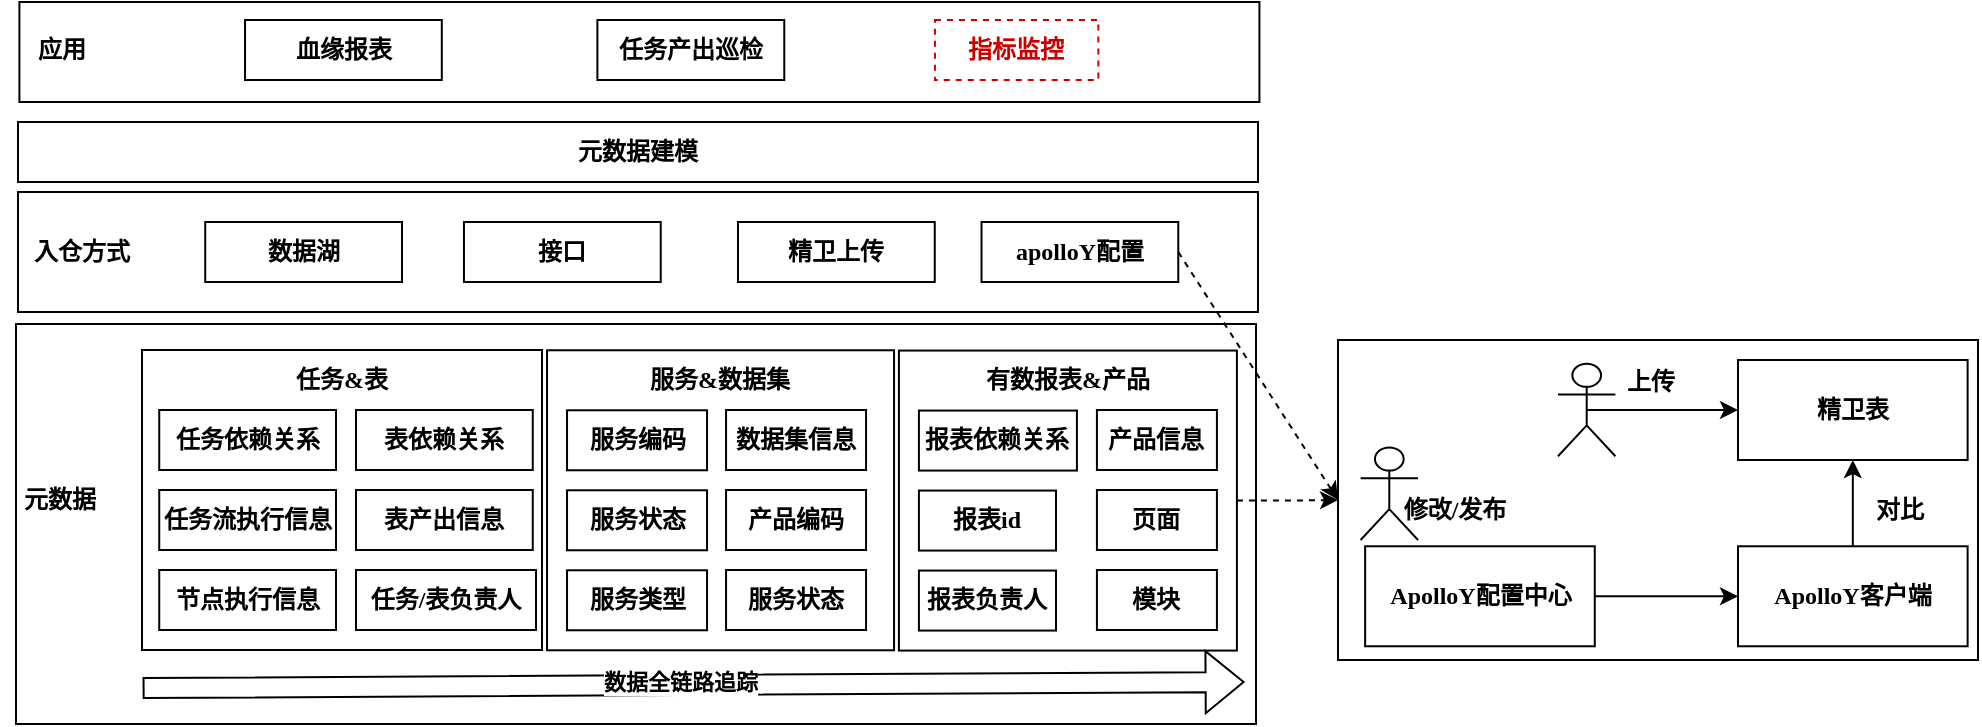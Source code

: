 <mxfile version="22.1.11" type="github">
  <diagram name="第 1 页" id="bkmUAf5GaKLeKeRniAin">
    <mxGraphModel dx="797" dy="1578" grid="1" gridSize="10" guides="1" tooltips="1" connect="1" arrows="1" fold="1" page="1" pageScale="1" pageWidth="827" pageHeight="1169" math="0" shadow="0">
      <root>
        <mxCell id="0" />
        <mxCell id="1" parent="0" />
        <mxCell id="q0xM9G2KaVh3ov2FUy2p-27" value="&lt;h4&gt;&lt;br&gt;&lt;/h4&gt;" style="rounded=0;whiteSpace=wrap;html=1;fontFamily=微软雅黑;" parent="1" vertex="1">
          <mxGeometry x="759" y="141" width="620" height="200" as="geometry" />
        </mxCell>
        <mxCell id="q0xM9G2KaVh3ov2FUy2p-56" value="&lt;h4&gt;&lt;br&gt;&lt;/h4&gt;" style="rounded=0;whiteSpace=wrap;html=1;fontFamily=微软雅黑;" parent="1" vertex="1">
          <mxGeometry x="760.71" y="-20" width="620" height="50" as="geometry" />
        </mxCell>
        <mxCell id="q0xM9G2KaVh3ov2FUy2p-12" value="&lt;h4&gt;血缘报表&lt;/h4&gt;" style="rounded=0;whiteSpace=wrap;html=1;fontFamily=微软雅黑;" parent="1" vertex="1">
          <mxGeometry x="873.52" y="-11" width="98.38" height="30" as="geometry" />
        </mxCell>
        <mxCell id="q0xM9G2KaVh3ov2FUy2p-25" value="&lt;h4&gt;任务产出巡检&lt;/h4&gt;" style="rounded=0;whiteSpace=wrap;html=1;fontFamily=微软雅黑;" parent="1" vertex="1">
          <mxGeometry x="1049.7" y="-11" width="93.44" height="30" as="geometry" />
        </mxCell>
        <mxCell id="eH9LgoM1aIoGGofh4SQE-13" style="edgeStyle=orthogonalEdgeStyle;rounded=0;orthogonalLoop=1;jettySize=auto;html=1;exitX=1;exitY=0.5;exitDx=0;exitDy=0;dashed=1;" edge="1" parent="1" source="q0xM9G2KaVh3ov2FUy2p-28" target="q0xM9G2KaVh3ov2FUy2p-68">
          <mxGeometry relative="1" as="geometry" />
        </mxCell>
        <mxCell id="q0xM9G2KaVh3ov2FUy2p-28" value="&lt;h4&gt;&lt;br&gt;&lt;/h4&gt;" style="rounded=0;whiteSpace=wrap;html=1;fontFamily=微软雅黑;" parent="1" vertex="1">
          <mxGeometry x="1200.46" y="154.28" width="169" height="150" as="geometry" />
        </mxCell>
        <mxCell id="q0xM9G2KaVh3ov2FUy2p-29" value="&lt;h4&gt;&lt;br&gt;&lt;/h4&gt;" style="rounded=0;whiteSpace=wrap;html=1;fontFamily=微软雅黑;" parent="1" vertex="1">
          <mxGeometry x="822" y="154" width="200" height="150" as="geometry" />
        </mxCell>
        <mxCell id="q0xM9G2KaVh3ov2FUy2p-31" value="&lt;h4&gt;报表依赖关系&lt;/h4&gt;" style="rounded=0;whiteSpace=wrap;html=1;fontFamily=微软雅黑;" parent="1" vertex="1">
          <mxGeometry x="1210.46" y="184.28" width="79" height="30" as="geometry" />
        </mxCell>
        <mxCell id="q0xM9G2KaVh3ov2FUy2p-32" value="&lt;h4&gt;任务依赖关系&lt;/h4&gt;" style="rounded=0;whiteSpace=wrap;html=1;fontFamily=微软雅黑;" parent="1" vertex="1">
          <mxGeometry x="830.62" y="184" width="88.38" height="30" as="geometry" />
        </mxCell>
        <mxCell id="q0xM9G2KaVh3ov2FUy2p-33" value="&lt;h4&gt;任务流执行信息&lt;/h4&gt;" style="rounded=0;whiteSpace=wrap;html=1;fontFamily=微软雅黑;" parent="1" vertex="1">
          <mxGeometry x="830.62" y="224" width="88.38" height="30" as="geometry" />
        </mxCell>
        <mxCell id="q0xM9G2KaVh3ov2FUy2p-34" value="&lt;h4&gt;节点执行信息&lt;/h4&gt;" style="rounded=0;whiteSpace=wrap;html=1;fontFamily=微软雅黑;" parent="1" vertex="1">
          <mxGeometry x="830.62" y="264" width="88.38" height="30" as="geometry" />
        </mxCell>
        <mxCell id="q0xM9G2KaVh3ov2FUy2p-36" value="&lt;h4&gt;报表负责人&lt;/h4&gt;" style="rounded=0;whiteSpace=wrap;html=1;fontFamily=微软雅黑;" parent="1" vertex="1">
          <mxGeometry x="1210.46" y="264.28" width="68.54" height="30" as="geometry" />
        </mxCell>
        <mxCell id="q0xM9G2KaVh3ov2FUy2p-37" value="任务&amp;amp;表" style="text;html=1;strokeColor=none;fillColor=none;align=center;verticalAlign=middle;whiteSpace=wrap;rounded=0;fontStyle=1;fontFamily=微软雅黑;" parent="1" vertex="1">
          <mxGeometry x="892" y="154" width="60" height="30" as="geometry" />
        </mxCell>
        <mxCell id="q0xM9G2KaVh3ov2FUy2p-38" value="有数报表&amp;amp;产品" style="text;html=1;strokeColor=none;fillColor=none;align=center;verticalAlign=middle;whiteSpace=wrap;rounded=0;fontStyle=1;fontFamily=微软雅黑;" parent="1" vertex="1">
          <mxGeometry x="1241.76" y="154.14" width="86.4" height="30" as="geometry" />
        </mxCell>
        <mxCell id="q0xM9G2KaVh3ov2FUy2p-39" value="&lt;h4&gt;&lt;br&gt;&lt;/h4&gt;" style="rounded=0;whiteSpace=wrap;html=1;fontFamily=微软雅黑;" parent="1" vertex="1">
          <mxGeometry x="1024.52" y="154.14" width="173.51" height="150" as="geometry" />
        </mxCell>
        <mxCell id="q0xM9G2KaVh3ov2FUy2p-40" value="&lt;h4&gt;服务状态&lt;/h4&gt;" style="rounded=0;whiteSpace=wrap;html=1;fontFamily=微软雅黑;" parent="1" vertex="1">
          <mxGeometry x="1114.03" y="264" width="70" height="30" as="geometry" />
        </mxCell>
        <mxCell id="q0xM9G2KaVh3ov2FUy2p-41" value="&lt;h4&gt;服务编码&lt;/h4&gt;" style="rounded=0;whiteSpace=wrap;html=1;fontFamily=微软雅黑;" parent="1" vertex="1">
          <mxGeometry x="1034.52" y="184.14" width="70" height="30" as="geometry" />
        </mxCell>
        <mxCell id="q0xM9G2KaVh3ov2FUy2p-43" value="服务&amp;amp;数据集" style="text;html=1;strokeColor=none;fillColor=none;align=center;verticalAlign=middle;whiteSpace=wrap;rounded=0;fontStyle=1;fontFamily=微软雅黑;" parent="1" vertex="1">
          <mxGeometry x="1070.06" y="154" width="82.43" height="30" as="geometry" />
        </mxCell>
        <mxCell id="q0xM9G2KaVh3ov2FUy2p-44" value="&lt;h4&gt;服务状态&lt;/h4&gt;" style="rounded=0;whiteSpace=wrap;html=1;fontFamily=微软雅黑;" parent="1" vertex="1">
          <mxGeometry x="1034.52" y="224.14" width="70" height="30" as="geometry" />
        </mxCell>
        <mxCell id="q0xM9G2KaVh3ov2FUy2p-45" value="&lt;h4&gt;服务类型&lt;/h4&gt;" style="rounded=0;whiteSpace=wrap;html=1;fontFamily=微软雅黑;" parent="1" vertex="1">
          <mxGeometry x="1034.52" y="264.14" width="70" height="30" as="geometry" />
        </mxCell>
        <mxCell id="q0xM9G2KaVh3ov2FUy2p-46" value="&lt;h4&gt;数据集信息&lt;/h4&gt;" style="rounded=0;whiteSpace=wrap;html=1;fontFamily=微软雅黑;" parent="1" vertex="1">
          <mxGeometry x="1114.03" y="184" width="70" height="30" as="geometry" />
        </mxCell>
        <mxCell id="q0xM9G2KaVh3ov2FUy2p-47" value="&lt;h4&gt;表依赖关系&lt;/h4&gt;" style="rounded=0;whiteSpace=wrap;html=1;fontFamily=微软雅黑;" parent="1" vertex="1">
          <mxGeometry x="929" y="184" width="88.38" height="30" as="geometry" />
        </mxCell>
        <mxCell id="q0xM9G2KaVh3ov2FUy2p-48" value="&lt;h4&gt;表产出信息&lt;/h4&gt;" style="rounded=0;whiteSpace=wrap;html=1;fontFamily=微软雅黑;" parent="1" vertex="1">
          <mxGeometry x="929" y="224" width="88.38" height="30" as="geometry" />
        </mxCell>
        <mxCell id="q0xM9G2KaVh3ov2FUy2p-49" value="&lt;h4&gt;任务/表负责人&lt;/h4&gt;" style="rounded=0;whiteSpace=wrap;html=1;fontFamily=微软雅黑;" parent="1" vertex="1">
          <mxGeometry x="929" y="264" width="90" height="30" as="geometry" />
        </mxCell>
        <mxCell id="q0xM9G2KaVh3ov2FUy2p-53" value="&lt;h4&gt;&lt;font color=&quot;#cc0000&quot;&gt;指标监控&lt;/font&gt;&lt;/h4&gt;" style="rounded=0;whiteSpace=wrap;html=1;fontFamily=微软雅黑;fillColor=none;strokeColor=#CC0000;dashed=1;" parent="1" vertex="1">
          <mxGeometry x="1218.47" y="-11" width="81.7" height="30" as="geometry" />
        </mxCell>
        <mxCell id="q0xM9G2KaVh3ov2FUy2p-57" value="&lt;h4&gt;&lt;br&gt;&lt;/h4&gt;" style="rounded=0;whiteSpace=wrap;html=1;fontFamily=微软雅黑;" parent="1" vertex="1">
          <mxGeometry x="760" y="75" width="620" height="60" as="geometry" />
        </mxCell>
        <mxCell id="q0xM9G2KaVh3ov2FUy2p-58" value="&lt;h4&gt;数据湖&lt;/h4&gt;" style="rounded=0;whiteSpace=wrap;html=1;fontFamily=微软雅黑;" parent="1" vertex="1">
          <mxGeometry x="853.62" y="90" width="98.38" height="30" as="geometry" />
        </mxCell>
        <mxCell id="q0xM9G2KaVh3ov2FUy2p-59" value="&lt;h4&gt;接口&lt;/h4&gt;" style="rounded=0;whiteSpace=wrap;html=1;fontFamily=微软雅黑;" parent="1" vertex="1">
          <mxGeometry x="982.98" y="90" width="98.38" height="30" as="geometry" />
        </mxCell>
        <mxCell id="q0xM9G2KaVh3ov2FUy2p-60" value="&lt;h4&gt;精卫上传&lt;/h4&gt;" style="rounded=0;whiteSpace=wrap;html=1;fontFamily=微软雅黑;" parent="1" vertex="1">
          <mxGeometry x="1120" y="90" width="98.38" height="30" as="geometry" />
        </mxCell>
        <mxCell id="q0xM9G2KaVh3ov2FUy2p-61" value="&lt;h4&gt;apolloY配置&lt;/h4&gt;" style="rounded=0;whiteSpace=wrap;html=1;fontFamily=微软雅黑;fillColor=none;strokeColor=default;" parent="1" vertex="1">
          <mxGeometry x="1241.76" y="90" width="98.38" height="30" as="geometry" />
        </mxCell>
        <mxCell id="q0xM9G2KaVh3ov2FUy2p-63" value="&lt;h4&gt;元数据建模&lt;/h4&gt;" style="rounded=0;whiteSpace=wrap;html=1;fontFamily=微软雅黑;" parent="1" vertex="1">
          <mxGeometry x="760" y="40" width="620" height="30" as="geometry" />
        </mxCell>
        <mxCell id="q0xM9G2KaVh3ov2FUy2p-65" value="应用" style="text;html=1;strokeColor=none;fillColor=none;align=center;verticalAlign=middle;whiteSpace=wrap;rounded=0;fontStyle=1;fontFamily=微软雅黑;" parent="1" vertex="1">
          <mxGeometry x="752.01" y="-11" width="60" height="30" as="geometry" />
        </mxCell>
        <mxCell id="q0xM9G2KaVh3ov2FUy2p-66" value="入仓方式" style="text;html=1;strokeColor=none;fillColor=none;align=center;verticalAlign=middle;whiteSpace=wrap;rounded=0;fontStyle=1;fontFamily=微软雅黑;" parent="1" vertex="1">
          <mxGeometry x="762.3" y="90" width="60" height="30" as="geometry" />
        </mxCell>
        <mxCell id="q0xM9G2KaVh3ov2FUy2p-67" value="元数据" style="text;html=1;strokeColor=none;fillColor=none;align=center;verticalAlign=middle;whiteSpace=wrap;rounded=0;fontStyle=1;fontFamily=微软雅黑;" parent="1" vertex="1">
          <mxGeometry x="751.3" y="214" width="60" height="30" as="geometry" />
        </mxCell>
        <mxCell id="q0xM9G2KaVh3ov2FUy2p-68" value="" style="rounded=0;whiteSpace=wrap;html=1;" parent="1" vertex="1">
          <mxGeometry x="1420" y="149" width="320" height="160" as="geometry" />
        </mxCell>
        <mxCell id="q0xM9G2KaVh3ov2FUy2p-69" style="edgeStyle=orthogonalEdgeStyle;rounded=0;orthogonalLoop=1;jettySize=auto;html=1;exitX=1;exitY=0.5;exitDx=0;exitDy=0;" parent="1" source="q0xM9G2KaVh3ov2FUy2p-70" target="q0xM9G2KaVh3ov2FUy2p-74" edge="1">
          <mxGeometry relative="1" as="geometry" />
        </mxCell>
        <mxCell id="q0xM9G2KaVh3ov2FUy2p-70" value="&lt;h4&gt;ApolloY配置中心&lt;/h4&gt;" style="rounded=0;whiteSpace=wrap;html=1;fontFamily=微软雅黑;" parent="1" vertex="1">
          <mxGeometry x="1433.57" y="252.14" width="114.81" height="50" as="geometry" />
        </mxCell>
        <mxCell id="q0xM9G2KaVh3ov2FUy2p-71" value="&lt;h4&gt;修改/发布&lt;/h4&gt;" style="text;html=1;strokeColor=none;fillColor=none;align=center;verticalAlign=middle;whiteSpace=wrap;rounded=0;fontFamily=微软雅黑;" parent="1" vertex="1">
          <mxGeometry x="1450.003" y="222.43" width="57.403" height="23.143" as="geometry" />
        </mxCell>
        <mxCell id="q0xM9G2KaVh3ov2FUy2p-72" value="" style="shape=umlActor;verticalLabelPosition=bottom;verticalAlign=top;html=1;outlineConnect=0;fontFamily=微软雅黑;" parent="1" vertex="1">
          <mxGeometry x="1431.302" y="202.71" width="28.701" height="46.286" as="geometry" />
        </mxCell>
        <mxCell id="q0xM9G2KaVh3ov2FUy2p-73" style="edgeStyle=orthogonalEdgeStyle;rounded=0;orthogonalLoop=1;jettySize=auto;html=1;exitX=0.5;exitY=0;exitDx=0;exitDy=0;" parent="1" source="q0xM9G2KaVh3ov2FUy2p-74" target="q0xM9G2KaVh3ov2FUy2p-75" edge="1">
          <mxGeometry relative="1" as="geometry" />
        </mxCell>
        <mxCell id="q0xM9G2KaVh3ov2FUy2p-74" value="&lt;h4&gt;ApolloY客户端&lt;/h4&gt;" style="rounded=0;whiteSpace=wrap;html=1;fontFamily=微软雅黑;" parent="1" vertex="1">
          <mxGeometry x="1620" y="252.14" width="114.81" height="50" as="geometry" />
        </mxCell>
        <mxCell id="q0xM9G2KaVh3ov2FUy2p-75" value="&lt;h4&gt;精卫表&lt;/h4&gt;" style="rounded=0;whiteSpace=wrap;html=1;fontFamily=微软雅黑;" parent="1" vertex="1">
          <mxGeometry x="1620" y="159" width="114.81" height="50" as="geometry" />
        </mxCell>
        <mxCell id="q0xM9G2KaVh3ov2FUy2p-76" style="edgeStyle=orthogonalEdgeStyle;rounded=0;orthogonalLoop=1;jettySize=auto;html=1;exitX=0.5;exitY=0.5;exitDx=0;exitDy=0;exitPerimeter=0;" parent="1" source="q0xM9G2KaVh3ov2FUy2p-77" target="q0xM9G2KaVh3ov2FUy2p-75" edge="1">
          <mxGeometry relative="1" as="geometry" />
        </mxCell>
        <mxCell id="q0xM9G2KaVh3ov2FUy2p-77" value="" style="shape=umlActor;verticalLabelPosition=bottom;verticalAlign=top;html=1;outlineConnect=0;fontFamily=微软雅黑;" parent="1" vertex="1">
          <mxGeometry x="1530.002" y="160.86" width="28.701" height="46.286" as="geometry" />
        </mxCell>
        <mxCell id="q0xM9G2KaVh3ov2FUy2p-78" value="&lt;h4&gt;上传&lt;/h4&gt;" style="text;html=1;strokeColor=none;fillColor=none;align=center;verticalAlign=middle;whiteSpace=wrap;rounded=0;fontFamily=微软雅黑;" parent="1" vertex="1">
          <mxGeometry x="1548.383" y="158" width="57.403" height="23.143" as="geometry" />
        </mxCell>
        <mxCell id="q0xM9G2KaVh3ov2FUy2p-79" value="对比" style="text;html=1;strokeColor=none;fillColor=none;align=center;verticalAlign=middle;whiteSpace=wrap;rounded=0;fontFamily=微软雅黑;fontStyle=1" parent="1" vertex="1">
          <mxGeometry x="1670.65" y="219" width="60" height="30" as="geometry" />
        </mxCell>
        <mxCell id="eH9LgoM1aIoGGofh4SQE-1" value="&lt;h4&gt;报表id&lt;/h4&gt;" style="rounded=0;whiteSpace=wrap;html=1;fontFamily=微软雅黑;" vertex="1" parent="1">
          <mxGeometry x="1210.46" y="224.28" width="68.54" height="30" as="geometry" />
        </mxCell>
        <mxCell id="eH9LgoM1aIoGGofh4SQE-3" value="&lt;h4&gt;产品编码&lt;/h4&gt;" style="rounded=0;whiteSpace=wrap;html=1;fontFamily=微软雅黑;" vertex="1" parent="1">
          <mxGeometry x="1114.03" y="224" width="70" height="30" as="geometry" />
        </mxCell>
        <mxCell id="eH9LgoM1aIoGGofh4SQE-4" value="&lt;h4&gt;页面&lt;/h4&gt;" style="rounded=0;whiteSpace=wrap;html=1;fontFamily=微软雅黑;" vertex="1" parent="1">
          <mxGeometry x="1299.46" y="224.0" width="60" height="30" as="geometry" />
        </mxCell>
        <mxCell id="eH9LgoM1aIoGGofh4SQE-5" value="&lt;h4&gt;产品信息&lt;/h4&gt;" style="rounded=0;whiteSpace=wrap;html=1;fontFamily=微软雅黑;" vertex="1" parent="1">
          <mxGeometry x="1299.46" y="184.0" width="60" height="30" as="geometry" />
        </mxCell>
        <mxCell id="eH9LgoM1aIoGGofh4SQE-6" value="" style="shape=flexArrow;endArrow=classic;html=1;rounded=0;fontFamily=微软雅黑;" edge="1" parent="1">
          <mxGeometry width="50" height="50" relative="1" as="geometry">
            <mxPoint x="822.3" y="323" as="sourcePoint" />
            <mxPoint x="1373.3" y="320" as="targetPoint" />
          </mxGeometry>
        </mxCell>
        <mxCell id="eH9LgoM1aIoGGofh4SQE-7" value="&lt;font face=&quot;微软雅黑&quot;&gt;&lt;b&gt;数据全链路追踪&lt;/b&gt;&lt;/font&gt;" style="edgeLabel;html=1;align=center;verticalAlign=middle;resizable=0;points=[];" vertex="1" connectable="0" parent="eH9LgoM1aIoGGofh4SQE-6">
          <mxGeometry x="0.283" y="1" relative="1" as="geometry">
            <mxPoint x="-85" as="offset" />
          </mxGeometry>
        </mxCell>
        <mxCell id="eH9LgoM1aIoGGofh4SQE-9" value="&lt;h4&gt;模块&lt;/h4&gt;" style="rounded=0;whiteSpace=wrap;html=1;fontFamily=微软雅黑;" vertex="1" parent="1">
          <mxGeometry x="1299.46" y="264" width="60" height="30" as="geometry" />
        </mxCell>
        <mxCell id="eH9LgoM1aIoGGofh4SQE-16" value="" style="endArrow=classic;html=1;rounded=0;exitX=1;exitY=0.5;exitDx=0;exitDy=0;entryX=0;entryY=0.5;entryDx=0;entryDy=0;dashed=1;" edge="1" parent="1" source="q0xM9G2KaVh3ov2FUy2p-61" target="q0xM9G2KaVh3ov2FUy2p-68">
          <mxGeometry width="50" height="50" relative="1" as="geometry">
            <mxPoint x="1430" y="120" as="sourcePoint" />
            <mxPoint x="1480" y="70" as="targetPoint" />
          </mxGeometry>
        </mxCell>
      </root>
    </mxGraphModel>
  </diagram>
</mxfile>
